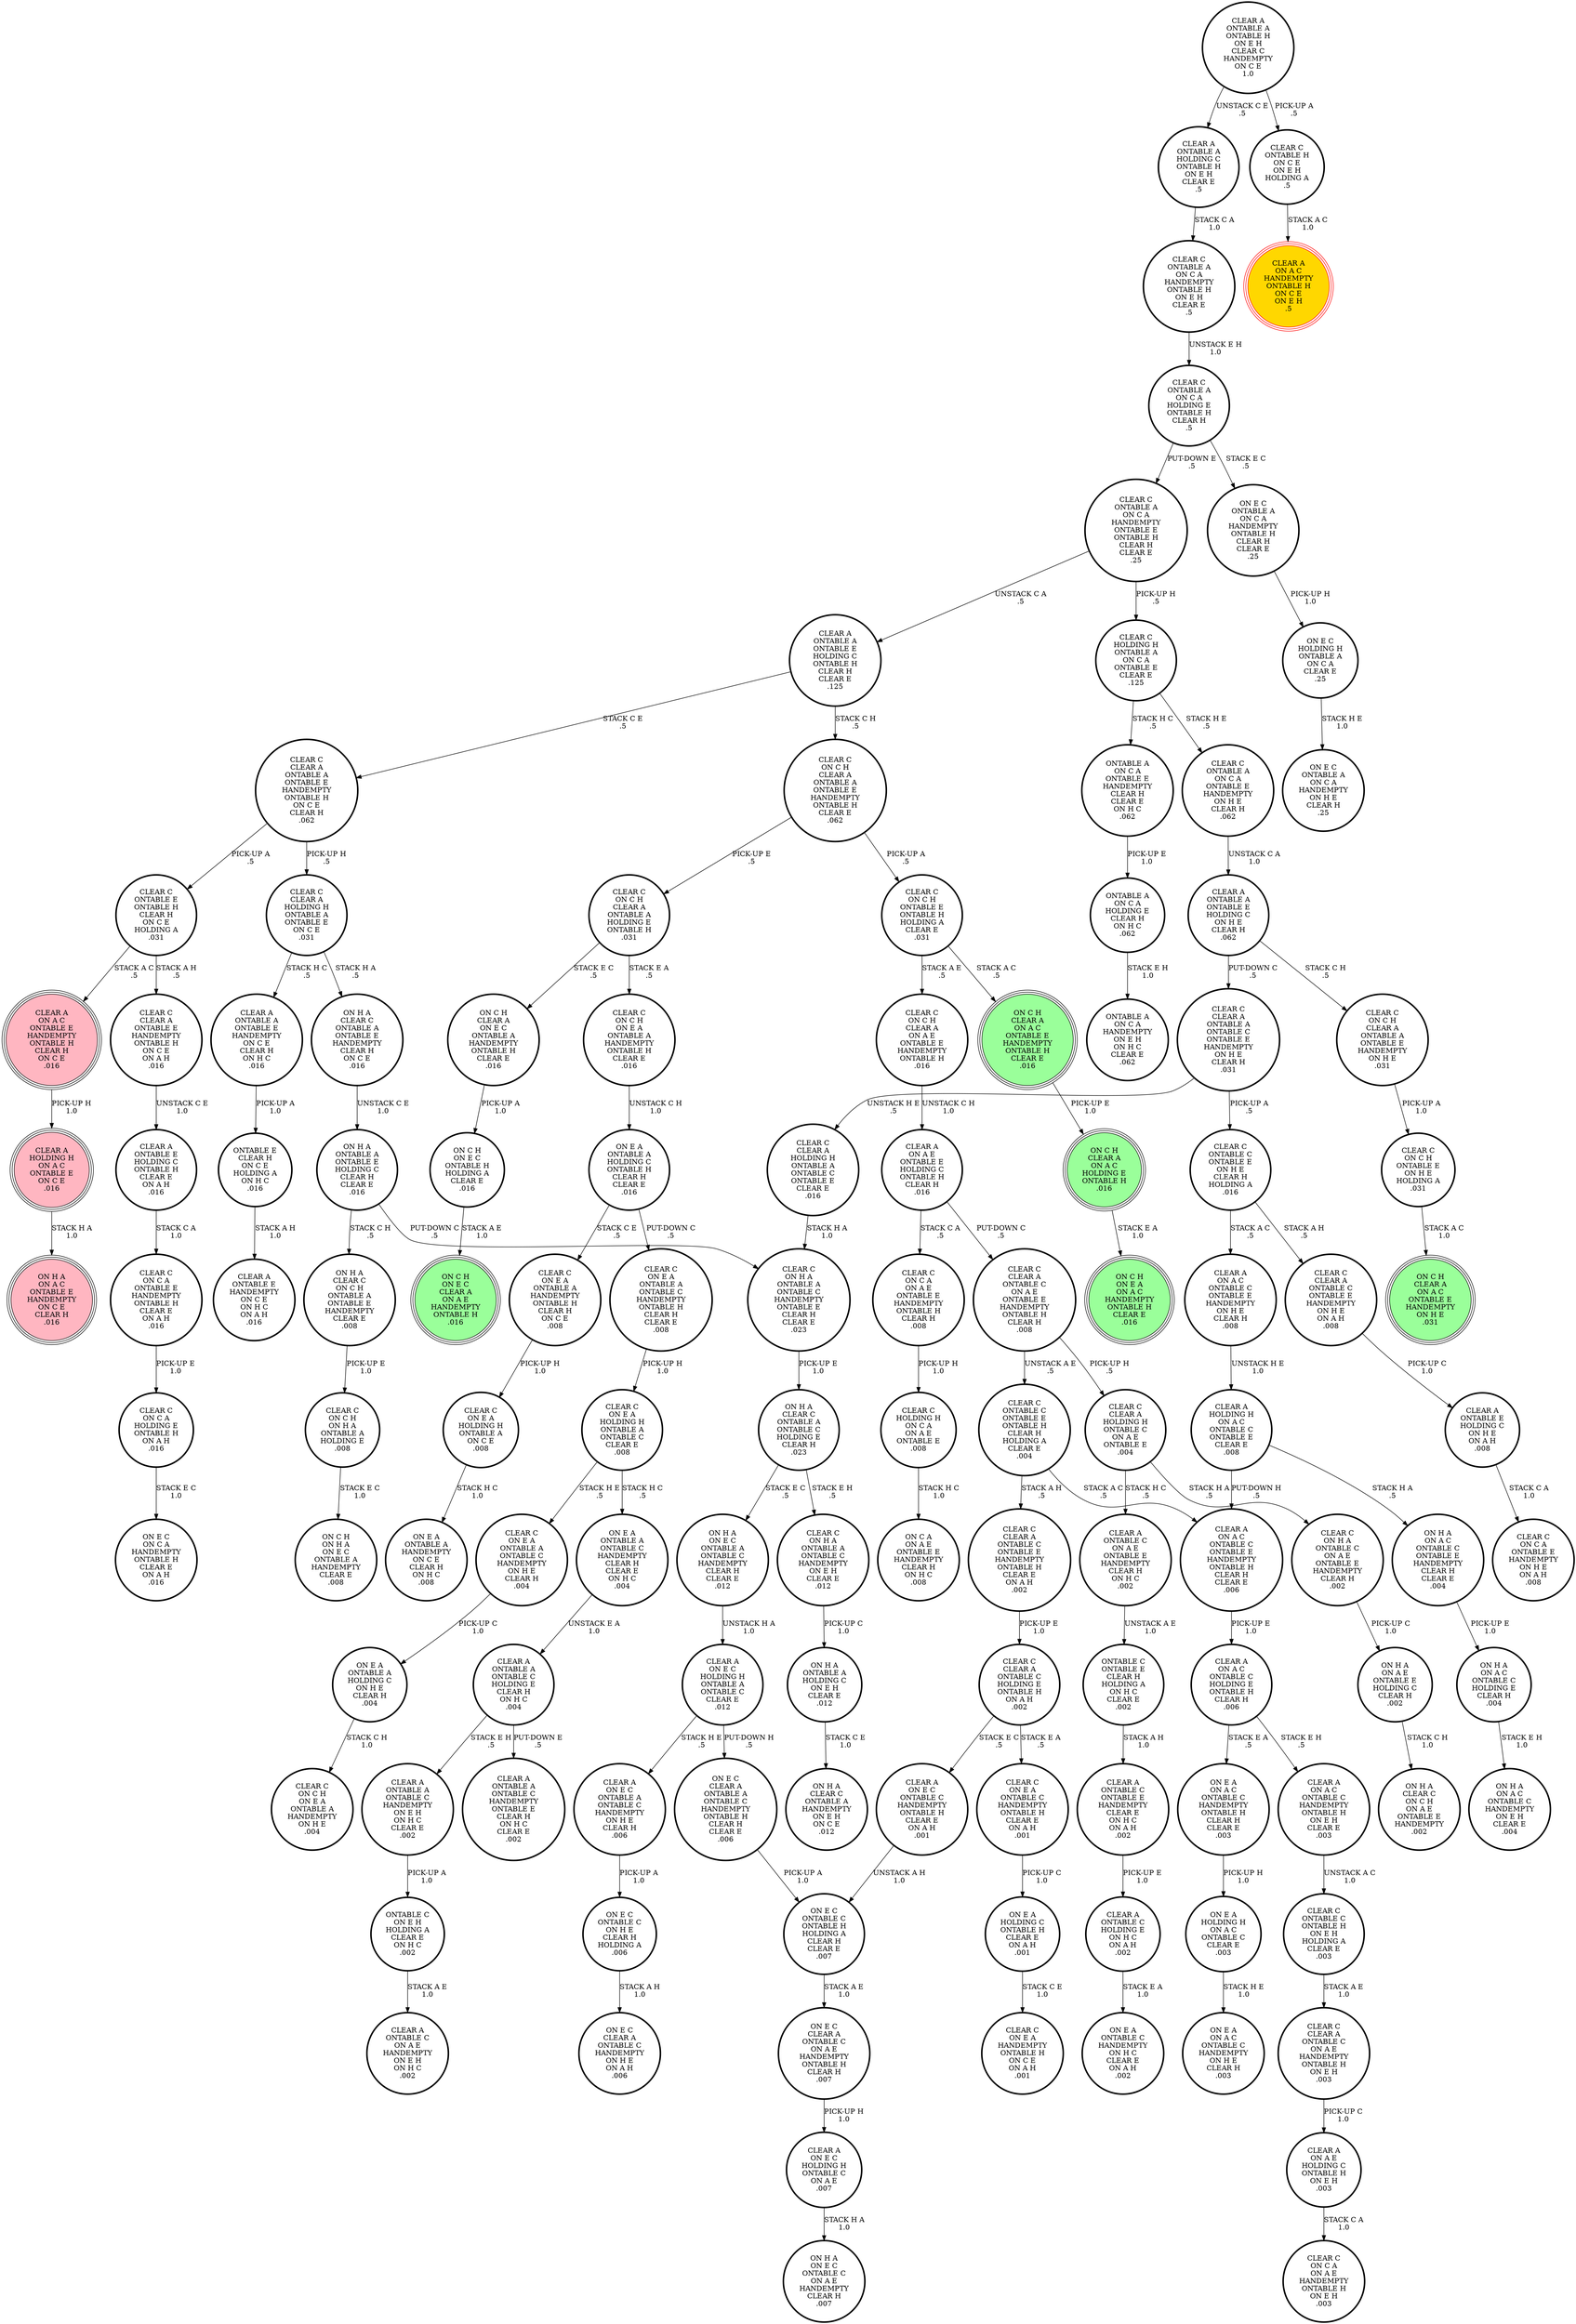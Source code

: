 digraph {
"CLEAR A\nON E C\nHOLDING H\nONTABLE A\nONTABLE C\nCLEAR E\n.012\n" -> "CLEAR A\nON E C\nONTABLE A\nONTABLE C\nHANDEMPTY\nON H E\nCLEAR H\n.006\n"[label="STACK H E\n.5\n"];
"CLEAR A\nON E C\nHOLDING H\nONTABLE A\nONTABLE C\nCLEAR E\n.012\n" -> "ON E C\nCLEAR A\nONTABLE A\nONTABLE C\nHANDEMPTY\nONTABLE H\nCLEAR H\nCLEAR E\n.006\n"[label="PUT-DOWN H\n.5\n"];
"ON E C\nONTABLE C\nON H E\nCLEAR H\nHOLDING A\n.006\n" -> "ON E C\nCLEAR A\nONTABLE C\nHANDEMPTY\nON H E\nON A H\n.006\n"[label="STACK A H\n1.0\n"];
"CLEAR C\nCLEAR A\nONTABLE A\nONTABLE C\nONTABLE E\nHANDEMPTY\nON H E\nCLEAR H\n.031\n" -> "CLEAR C\nCLEAR A\nHOLDING H\nONTABLE A\nONTABLE C\nONTABLE E\nCLEAR E\n.016\n"[label="UNSTACK H E\n.5\n"];
"CLEAR C\nCLEAR A\nONTABLE A\nONTABLE C\nONTABLE E\nHANDEMPTY\nON H E\nCLEAR H\n.031\n" -> "CLEAR C\nONTABLE C\nONTABLE E\nON H E\nCLEAR H\nHOLDING A\n.016\n"[label="PICK-UP A\n.5\n"];
"ON H A\nCLEAR C\nON C H\nONTABLE A\nONTABLE E\nHANDEMPTY\nCLEAR E\n.008\n" -> "CLEAR C\nON C H\nON H A\nONTABLE A\nHOLDING E\n.008\n"[label="PICK-UP E\n1.0\n"];
"CLEAR C\nCLEAR A\nONTABLE C\nONTABLE E\nHANDEMPTY\nON H E\nON A H\n.008\n" -> "CLEAR A\nONTABLE E\nHOLDING C\nON H E\nON A H\n.008\n"[label="PICK-UP C\n1.0\n"];
"ON E A\nHOLDING C\nONTABLE H\nCLEAR E\nON A H\n.001\n" -> "CLEAR C\nON E A\nHANDEMPTY\nONTABLE H\nON C E\nON A H\n.001\n"[label="STACK C E\n1.0\n"];
"CLEAR A\nONTABLE A\nONTABLE E\nHOLDING C\nONTABLE H\nCLEAR H\nCLEAR E\n.125\n" -> "CLEAR C\nON C H\nCLEAR A\nONTABLE A\nONTABLE E\nHANDEMPTY\nONTABLE H\nCLEAR E\n.062\n"[label="STACK C H\n.5\n"];
"CLEAR A\nONTABLE A\nONTABLE E\nHOLDING C\nONTABLE H\nCLEAR H\nCLEAR E\n.125\n" -> "CLEAR C\nCLEAR A\nONTABLE A\nONTABLE E\nHANDEMPTY\nONTABLE H\nON C E\nCLEAR H\n.062\n"[label="STACK C E\n.5\n"];
"CLEAR A\nON A C\nONTABLE C\nHANDEMPTY\nONTABLE H\nON E H\nCLEAR E\n.003\n" -> "CLEAR C\nONTABLE C\nONTABLE H\nON E H\nHOLDING A\nCLEAR E\n.003\n"[label="UNSTACK A C\n1.0\n"];
"ONTABLE C\nON E H\nHOLDING A\nCLEAR E\nON H C\n.002\n" -> "CLEAR A\nONTABLE C\nON A E\nHANDEMPTY\nON E H\nON H C\n.002\n"[label="STACK A E\n1.0\n"];
"CLEAR A\nONTABLE C\nON A E\nONTABLE E\nHANDEMPTY\nCLEAR H\nON H C\n.002\n" -> "ONTABLE C\nONTABLE E\nCLEAR H\nHOLDING A\nON H C\nCLEAR E\n.002\n"[label="UNSTACK A E\n1.0\n"];
"CLEAR C\nON C H\nONTABLE E\nONTABLE H\nHOLDING A\nCLEAR E\n.031\n" -> "ON C H\nCLEAR A\nON A C\nONTABLE E\nHANDEMPTY\nONTABLE H\nCLEAR E\n.016\n"[label="STACK A C\n.5\n"];
"CLEAR C\nON C H\nONTABLE E\nONTABLE H\nHOLDING A\nCLEAR E\n.031\n" -> "CLEAR C\nON C H\nCLEAR A\nON A E\nONTABLE E\nHANDEMPTY\nONTABLE H\n.016\n"[label="STACK A E\n.5\n"];
"ON H A\nON A E\nONTABLE E\nHOLDING C\nCLEAR H\n.002\n" -> "ON H A\nCLEAR C\nON C H\nON A E\nONTABLE E\nHANDEMPTY\n.002\n"[label="STACK C H\n1.0\n"];
"CLEAR A\nON A C\nONTABLE C\nONTABLE E\nHANDEMPTY\nONTABLE H\nCLEAR H\nCLEAR E\n.006\n" -> "CLEAR A\nON A C\nONTABLE C\nHOLDING E\nONTABLE H\nCLEAR H\n.006\n"[label="PICK-UP E\n1.0\n"];
"CLEAR A\nONTABLE A\nONTABLE C\nHOLDING E\nCLEAR H\nON H C\n.004\n" -> "CLEAR A\nONTABLE A\nONTABLE C\nHANDEMPTY\nONTABLE E\nCLEAR H\nON H C\nCLEAR E\n.002\n"[label="PUT-DOWN E\n.5\n"];
"CLEAR A\nONTABLE A\nONTABLE C\nHOLDING E\nCLEAR H\nON H C\n.004\n" -> "CLEAR A\nONTABLE A\nONTABLE C\nHANDEMPTY\nON E H\nON H C\nCLEAR E\n.002\n"[label="STACK E H\n.5\n"];
"ON C H\nCLEAR A\nON A C\nHOLDING E\nONTABLE H\n.016\n" -> "ON C H\nON E A\nON A C\nHANDEMPTY\nONTABLE H\nCLEAR E\n.016\n"[label="STACK E A\n1.0\n"];
"ON H A\nONTABLE A\nHOLDING C\nON E H\nCLEAR E\n.012\n" -> "ON H A\nCLEAR C\nONTABLE A\nHANDEMPTY\nON E H\nON C E\n.012\n"[label="STACK C E\n1.0\n"];
"ON E A\nHOLDING H\nON A C\nONTABLE C\nCLEAR E\n.003\n" -> "ON E A\nON A C\nONTABLE C\nHANDEMPTY\nON H E\nCLEAR H\n.003\n"[label="STACK H E\n1.0\n"];
"CLEAR C\nCLEAR A\nONTABLE C\nON A E\nONTABLE E\nHANDEMPTY\nONTABLE H\nCLEAR H\n.008\n" -> "CLEAR C\nONTABLE C\nONTABLE E\nONTABLE H\nCLEAR H\nHOLDING A\nCLEAR E\n.004\n"[label="UNSTACK A E\n.5\n"];
"CLEAR C\nCLEAR A\nONTABLE C\nON A E\nONTABLE E\nHANDEMPTY\nONTABLE H\nCLEAR H\n.008\n" -> "CLEAR C\nCLEAR A\nHOLDING H\nONTABLE C\nON A E\nONTABLE E\n.004\n"[label="PICK-UP H\n.5\n"];
"CLEAR C\nON C H\nCLEAR A\nONTABLE A\nONTABLE E\nHANDEMPTY\nON H E\n.031\n" -> "CLEAR C\nON C H\nONTABLE E\nON H E\nHOLDING A\n.031\n"[label="PICK-UP A\n1.0\n"];
"CLEAR C\nON C H\nONTABLE E\nON H E\nHOLDING A\n.031\n" -> "ON C H\nCLEAR A\nON A C\nONTABLE E\nHANDEMPTY\nON H E\n.031\n"[label="STACK A C\n1.0\n"];
"CLEAR C\nONTABLE A\nON C A\nHANDEMPTY\nONTABLE H\nON E H\nCLEAR E\n.5\n" -> "CLEAR C\nONTABLE A\nON C A\nHOLDING E\nONTABLE H\nCLEAR H\n.5\n"[label="UNSTACK E H\n1.0\n"];
"CLEAR C\nON H A\nONTABLE C\nON A E\nONTABLE E\nHANDEMPTY\nCLEAR H\n.002\n" -> "ON H A\nON A E\nONTABLE E\nHOLDING C\nCLEAR H\n.002\n"[label="PICK-UP C\n1.0\n"];
"CLEAR A\nHOLDING H\nON A C\nONTABLE C\nONTABLE E\nCLEAR E\n.008\n" -> "ON H A\nON A C\nONTABLE C\nONTABLE E\nHANDEMPTY\nCLEAR H\nCLEAR E\n.004\n"[label="STACK H A\n.5\n"];
"CLEAR A\nHOLDING H\nON A C\nONTABLE C\nONTABLE E\nCLEAR E\n.008\n" -> "CLEAR A\nON A C\nONTABLE C\nONTABLE E\nHANDEMPTY\nONTABLE H\nCLEAR H\nCLEAR E\n.006\n"[label="PUT-DOWN H\n.5\n"];
"CLEAR C\nCLEAR A\nHOLDING H\nONTABLE A\nONTABLE E\nON C E\n.031\n" -> "CLEAR A\nONTABLE A\nONTABLE E\nHANDEMPTY\nON C E\nCLEAR H\nON H C\n.016\n"[label="STACK H C\n.5\n"];
"CLEAR C\nCLEAR A\nHOLDING H\nONTABLE A\nONTABLE E\nON C E\n.031\n" -> "ON H A\nCLEAR C\nONTABLE A\nONTABLE E\nHANDEMPTY\nCLEAR H\nON C E\n.016\n"[label="STACK H A\n.5\n"];
"ON H A\nON A C\nONTABLE C\nHOLDING E\nCLEAR H\n.004\n" -> "ON H A\nON A C\nONTABLE C\nHANDEMPTY\nON E H\nCLEAR E\n.004\n"[label="STACK E H\n1.0\n"];
"CLEAR C\nONTABLE C\nONTABLE E\nONTABLE H\nCLEAR H\nHOLDING A\nCLEAR E\n.004\n" -> "CLEAR A\nON A C\nONTABLE C\nONTABLE E\nHANDEMPTY\nONTABLE H\nCLEAR H\nCLEAR E\n.006\n"[label="STACK A C\n.5\n"];
"CLEAR C\nONTABLE C\nONTABLE E\nONTABLE H\nCLEAR H\nHOLDING A\nCLEAR E\n.004\n" -> "CLEAR C\nCLEAR A\nONTABLE C\nONTABLE E\nHANDEMPTY\nONTABLE H\nCLEAR E\nON A H\n.002\n"[label="STACK A H\n.5\n"];
"CLEAR C\nCLEAR A\nHOLDING H\nONTABLE A\nONTABLE C\nONTABLE E\nCLEAR E\n.016\n" -> "CLEAR C\nON H A\nONTABLE A\nONTABLE C\nHANDEMPTY\nONTABLE E\nCLEAR H\nCLEAR E\n.023\n"[label="STACK H A\n1.0\n"];
"ON C H\nCLEAR A\nON A C\nONTABLE E\nHANDEMPTY\nONTABLE H\nCLEAR E\n.016\n" -> "ON C H\nCLEAR A\nON A C\nHOLDING E\nONTABLE H\n.016\n"[label="PICK-UP E\n1.0\n"];
"CLEAR C\nONTABLE A\nON C A\nHOLDING E\nONTABLE H\nCLEAR H\n.5\n" -> "ON E C\nONTABLE A\nON C A\nHANDEMPTY\nONTABLE H\nCLEAR H\nCLEAR E\n.25\n"[label="STACK E C\n.5\n"];
"CLEAR C\nONTABLE A\nON C A\nHOLDING E\nONTABLE H\nCLEAR H\n.5\n" -> "CLEAR C\nONTABLE A\nON C A\nHANDEMPTY\nONTABLE E\nONTABLE H\nCLEAR H\nCLEAR E\n.25\n"[label="PUT-DOWN E\n.5\n"];
"ON C H\nCLEAR A\nON E C\nONTABLE A\nHANDEMPTY\nONTABLE H\nCLEAR E\n.016\n" -> "ON C H\nON E C\nONTABLE H\nHOLDING A\nCLEAR E\n.016\n"[label="PICK-UP A\n1.0\n"];
"CLEAR C\nON C H\nCLEAR A\nONTABLE A\nHOLDING E\nONTABLE H\n.031\n" -> "ON C H\nCLEAR A\nON E C\nONTABLE A\nHANDEMPTY\nONTABLE H\nCLEAR E\n.016\n"[label="STACK E C\n.5\n"];
"CLEAR C\nON C H\nCLEAR A\nONTABLE A\nHOLDING E\nONTABLE H\n.031\n" -> "CLEAR C\nON C H\nON E A\nONTABLE A\nHANDEMPTY\nONTABLE H\nCLEAR E\n.016\n"[label="STACK E A\n.5\n"];
"CLEAR C\nHOLDING H\nON C A\nON A E\nONTABLE E\n.008\n" -> "ON C A\nON A E\nONTABLE E\nHANDEMPTY\nCLEAR H\nON H C\n.008\n"[label="STACK H C\n1.0\n"];
"CLEAR C\nCLEAR A\nONTABLE C\nONTABLE E\nHANDEMPTY\nONTABLE H\nCLEAR E\nON A H\n.002\n" -> "CLEAR C\nCLEAR A\nONTABLE C\nHOLDING E\nONTABLE H\nON A H\n.002\n"[label="PICK-UP E\n1.0\n"];
"ON H A\nON A C\nONTABLE C\nONTABLE E\nHANDEMPTY\nCLEAR H\nCLEAR E\n.004\n" -> "ON H A\nON A C\nONTABLE C\nHOLDING E\nCLEAR H\n.004\n"[label="PICK-UP E\n1.0\n"];
"ON E A\nONTABLE A\nONTABLE C\nHANDEMPTY\nCLEAR H\nCLEAR E\nON H C\n.004\n" -> "CLEAR A\nONTABLE A\nONTABLE C\nHOLDING E\nCLEAR H\nON H C\n.004\n"[label="UNSTACK E A\n1.0\n"];
"CLEAR C\nON E A\nONTABLE A\nONTABLE C\nHANDEMPTY\nONTABLE H\nCLEAR H\nCLEAR E\n.008\n" -> "CLEAR C\nON E A\nHOLDING H\nONTABLE A\nONTABLE C\nCLEAR E\n.008\n"[label="PICK-UP H\n1.0\n"];
"CLEAR C\nON E A\nONTABLE A\nHANDEMPTY\nONTABLE H\nCLEAR H\nON C E\n.008\n" -> "CLEAR C\nON E A\nHOLDING H\nONTABLE A\nON C E\n.008\n"[label="PICK-UP H\n1.0\n"];
"CLEAR A\nONTABLE A\nONTABLE C\nHANDEMPTY\nON E H\nON H C\nCLEAR E\n.002\n" -> "ONTABLE C\nON E H\nHOLDING A\nCLEAR E\nON H C\n.002\n"[label="PICK-UP A\n1.0\n"];
"ON E C\nONTABLE A\nON C A\nHANDEMPTY\nONTABLE H\nCLEAR H\nCLEAR E\n.25\n" -> "ON E C\nHOLDING H\nONTABLE A\nON C A\nCLEAR E\n.25\n"[label="PICK-UP H\n1.0\n"];
"ON C H\nON E C\nONTABLE H\nHOLDING A\nCLEAR E\n.016\n" -> "ON C H\nON E C\nCLEAR A\nON A E\nHANDEMPTY\nONTABLE H\n.016\n"[label="STACK A E\n1.0\n"];
"CLEAR C\nONTABLE A\nON C A\nHANDEMPTY\nONTABLE E\nONTABLE H\nCLEAR H\nCLEAR E\n.25\n" -> "CLEAR C\nHOLDING H\nONTABLE A\nON C A\nONTABLE E\nCLEAR E\n.125\n"[label="PICK-UP H\n.5\n"];
"CLEAR C\nONTABLE A\nON C A\nHANDEMPTY\nONTABLE E\nONTABLE H\nCLEAR H\nCLEAR E\n.25\n" -> "CLEAR A\nONTABLE A\nONTABLE E\nHOLDING C\nONTABLE H\nCLEAR H\nCLEAR E\n.125\n"[label="UNSTACK C A\n.5\n"];
"ON H A\nCLEAR C\nONTABLE A\nONTABLE C\nHOLDING E\nCLEAR H\n.023\n" -> "CLEAR C\nON H A\nONTABLE A\nONTABLE C\nHANDEMPTY\nON E H\nCLEAR E\n.012\n"[label="STACK E H\n.5\n"];
"ON H A\nCLEAR C\nONTABLE A\nONTABLE C\nHOLDING E\nCLEAR H\n.023\n" -> "ON H A\nON E C\nONTABLE A\nONTABLE C\nHANDEMPTY\nCLEAR H\nCLEAR E\n.012\n"[label="STACK E C\n.5\n"];
"CLEAR A\nON A C\nONTABLE C\nHOLDING E\nONTABLE H\nCLEAR H\n.006\n" -> "ON E A\nON A C\nONTABLE C\nHANDEMPTY\nONTABLE H\nCLEAR H\nCLEAR E\n.003\n"[label="STACK E A\n.5\n"];
"CLEAR A\nON A C\nONTABLE C\nHOLDING E\nONTABLE H\nCLEAR H\n.006\n" -> "CLEAR A\nON A C\nONTABLE C\nHANDEMPTY\nONTABLE H\nON E H\nCLEAR E\n.003\n"[label="STACK E H\n.5\n"];
"CLEAR A\nON E C\nONTABLE C\nHANDEMPTY\nONTABLE H\nCLEAR E\nON A H\n.001\n" -> "ON E C\nONTABLE C\nONTABLE H\nHOLDING A\nCLEAR H\nCLEAR E\n.007\n"[label="UNSTACK A H\n1.0\n"];
"CLEAR C\nON H A\nONTABLE A\nONTABLE C\nHANDEMPTY\nONTABLE E\nCLEAR H\nCLEAR E\n.023\n" -> "ON H A\nCLEAR C\nONTABLE A\nONTABLE C\nHOLDING E\nCLEAR H\n.023\n"[label="PICK-UP E\n1.0\n"];
"CLEAR A\nONTABLE A\nONTABLE E\nHANDEMPTY\nON C E\nCLEAR H\nON H C\n.016\n" -> "ONTABLE E\nCLEAR H\nON C E\nHOLDING A\nON H C\n.016\n"[label="PICK-UP A\n1.0\n"];
"CLEAR C\nON C H\nON H A\nONTABLE A\nHOLDING E\n.008\n" -> "ON C H\nON H A\nON E C\nONTABLE A\nHANDEMPTY\nCLEAR E\n.008\n"[label="STACK E C\n1.0\n"];
"CLEAR A\nON A E\nHOLDING C\nONTABLE H\nON E H\n.003\n" -> "CLEAR C\nON C A\nON A E\nHANDEMPTY\nONTABLE H\nON E H\n.003\n"[label="STACK C A\n1.0\n"];
"CLEAR C\nON C A\nHOLDING E\nONTABLE H\nON A H\n.016\n" -> "ON E C\nON C A\nHANDEMPTY\nONTABLE H\nCLEAR E\nON A H\n.016\n"[label="STACK E C\n1.0\n"];
"CLEAR A\nON A C\nONTABLE C\nONTABLE E\nHANDEMPTY\nON H E\nCLEAR H\n.008\n" -> "CLEAR A\nHOLDING H\nON A C\nONTABLE C\nONTABLE E\nCLEAR E\n.008\n"[label="UNSTACK H E\n1.0\n"];
"CLEAR C\nCLEAR A\nONTABLE A\nONTABLE E\nHANDEMPTY\nONTABLE H\nON C E\nCLEAR H\n.062\n" -> "CLEAR C\nONTABLE E\nONTABLE H\nCLEAR H\nON C E\nHOLDING A\n.031\n"[label="PICK-UP A\n.5\n"];
"CLEAR C\nCLEAR A\nONTABLE A\nONTABLE E\nHANDEMPTY\nONTABLE H\nON C E\nCLEAR H\n.062\n" -> "CLEAR C\nCLEAR A\nHOLDING H\nONTABLE A\nONTABLE E\nON C E\n.031\n"[label="PICK-UP H\n.5\n"];
"CLEAR A\nON A E\nONTABLE E\nHOLDING C\nONTABLE H\nCLEAR H\n.016\n" -> "CLEAR C\nON C A\nON A E\nONTABLE E\nHANDEMPTY\nONTABLE H\nCLEAR H\n.008\n"[label="STACK C A\n.5\n"];
"CLEAR A\nON A E\nONTABLE E\nHOLDING C\nONTABLE H\nCLEAR H\n.016\n" -> "CLEAR C\nCLEAR A\nONTABLE C\nON A E\nONTABLE E\nHANDEMPTY\nONTABLE H\nCLEAR H\n.008\n"[label="PUT-DOWN C\n.5\n"];
"CLEAR A\nONTABLE E\nHOLDING C\nONTABLE H\nCLEAR E\nON A H\n.016\n" -> "CLEAR C\nON C A\nONTABLE E\nHANDEMPTY\nONTABLE H\nCLEAR E\nON A H\n.016\n"[label="STACK C A\n1.0\n"];
"CLEAR C\nCLEAR A\nONTABLE E\nHANDEMPTY\nONTABLE H\nON C E\nON A H\n.016\n" -> "CLEAR A\nONTABLE E\nHOLDING C\nONTABLE H\nCLEAR E\nON A H\n.016\n"[label="UNSTACK C E\n1.0\n"];
"CLEAR A\nONTABLE A\nONTABLE H\nON E H\nCLEAR C\nHANDEMPTY\nON C E\n1.0\n" -> "CLEAR A\nONTABLE A\nHOLDING C\nONTABLE H\nON E H\nCLEAR E\n.5\n"[label="UNSTACK C E\n.5\n"];
"CLEAR A\nONTABLE A\nONTABLE H\nON E H\nCLEAR C\nHANDEMPTY\nON C E\n1.0\n" -> "CLEAR C\nONTABLE H\nON C E\nON E H\nHOLDING A\n.5\n"[label="PICK-UP A\n.5\n"];
"CLEAR C\nON E A\nHOLDING H\nONTABLE A\nON C E\n.008\n" -> "ON E A\nONTABLE A\nHANDEMPTY\nON C E\nCLEAR H\nON H C\n.008\n"[label="STACK H C\n1.0\n"];
"CLEAR C\nONTABLE C\nONTABLE E\nON H E\nCLEAR H\nHOLDING A\n.016\n" -> "CLEAR A\nON A C\nONTABLE C\nONTABLE E\nHANDEMPTY\nON H E\nCLEAR H\n.008\n"[label="STACK A C\n.5\n"];
"CLEAR C\nONTABLE C\nONTABLE E\nON H E\nCLEAR H\nHOLDING A\n.016\n" -> "CLEAR C\nCLEAR A\nONTABLE C\nONTABLE E\nHANDEMPTY\nON H E\nON A H\n.008\n"[label="STACK A H\n.5\n"];
"CLEAR C\nHOLDING H\nONTABLE A\nON C A\nONTABLE E\nCLEAR E\n.125\n" -> "ONTABLE A\nON C A\nONTABLE E\nHANDEMPTY\nCLEAR H\nCLEAR E\nON H C\n.062\n"[label="STACK H C\n.5\n"];
"CLEAR C\nHOLDING H\nONTABLE A\nON C A\nONTABLE E\nCLEAR E\n.125\n" -> "CLEAR C\nONTABLE A\nON C A\nONTABLE E\nHANDEMPTY\nON H E\nCLEAR H\n.062\n"[label="STACK H E\n.5\n"];
"ON E A\nONTABLE A\nHOLDING C\nON H E\nCLEAR H\n.004\n" -> "CLEAR C\nON C H\nON E A\nONTABLE A\nHANDEMPTY\nON H E\n.004\n"[label="STACK C H\n1.0\n"];
"ON E C\nONTABLE C\nONTABLE H\nHOLDING A\nCLEAR H\nCLEAR E\n.007\n" -> "ON E C\nCLEAR A\nONTABLE C\nON A E\nHANDEMPTY\nONTABLE H\nCLEAR H\n.007\n"[label="STACK A E\n1.0\n"];
"ON E C\nCLEAR A\nONTABLE A\nONTABLE C\nHANDEMPTY\nONTABLE H\nCLEAR H\nCLEAR E\n.006\n" -> "ON E C\nONTABLE C\nONTABLE H\nHOLDING A\nCLEAR H\nCLEAR E\n.007\n"[label="PICK-UP A\n1.0\n"];
"CLEAR A\nON A C\nONTABLE E\nHANDEMPTY\nONTABLE H\nCLEAR H\nON C E\n.016\n" -> "CLEAR A\nHOLDING H\nON A C\nONTABLE E\nON C E\n.016\n"[label="PICK-UP H\n1.0\n"];
"CLEAR C\nON E A\nONTABLE C\nHANDEMPTY\nONTABLE H\nCLEAR E\nON A H\n.001\n" -> "ON E A\nHOLDING C\nONTABLE H\nCLEAR E\nON A H\n.001\n"[label="PICK-UP C\n1.0\n"];
"ON E C\nCLEAR A\nONTABLE C\nON A E\nHANDEMPTY\nONTABLE H\nCLEAR H\n.007\n" -> "CLEAR A\nON E C\nHOLDING H\nONTABLE C\nON A E\n.007\n"[label="PICK-UP H\n1.0\n"];
"CLEAR C\nONTABLE H\nON C E\nON E H\nHOLDING A\n.5\n" -> "CLEAR A\nON A C\nHANDEMPTY\nONTABLE H\nON C E\nON E H\n.5\n"[label="STACK A C\n1.0\n"];
"ON H A\nONTABLE A\nONTABLE E\nHOLDING C\nCLEAR H\nCLEAR E\n.016\n" -> "ON H A\nCLEAR C\nON C H\nONTABLE A\nONTABLE E\nHANDEMPTY\nCLEAR E\n.008\n"[label="STACK C H\n.5\n"];
"ON H A\nONTABLE A\nONTABLE E\nHOLDING C\nCLEAR H\nCLEAR E\n.016\n" -> "CLEAR C\nON H A\nONTABLE A\nONTABLE C\nHANDEMPTY\nONTABLE E\nCLEAR H\nCLEAR E\n.023\n"[label="PUT-DOWN C\n.5\n"];
"CLEAR C\nCLEAR A\nHOLDING H\nONTABLE C\nON A E\nONTABLE E\n.004\n" -> "CLEAR C\nON H A\nONTABLE C\nON A E\nONTABLE E\nHANDEMPTY\nCLEAR H\n.002\n"[label="STACK H A\n.5\n"];
"CLEAR C\nCLEAR A\nHOLDING H\nONTABLE C\nON A E\nONTABLE E\n.004\n" -> "CLEAR A\nONTABLE C\nON A E\nONTABLE E\nHANDEMPTY\nCLEAR H\nON H C\n.002\n"[label="STACK H C\n.5\n"];
"ON H A\nON E C\nONTABLE A\nONTABLE C\nHANDEMPTY\nCLEAR H\nCLEAR E\n.012\n" -> "CLEAR A\nON E C\nHOLDING H\nONTABLE A\nONTABLE C\nCLEAR E\n.012\n"[label="UNSTACK H A\n1.0\n"];
"CLEAR C\nONTABLE C\nONTABLE H\nON E H\nHOLDING A\nCLEAR E\n.003\n" -> "CLEAR C\nCLEAR A\nONTABLE C\nON A E\nHANDEMPTY\nONTABLE H\nON E H\n.003\n"[label="STACK A E\n1.0\n"];
"CLEAR A\nON E C\nHOLDING H\nONTABLE C\nON A E\n.007\n" -> "ON H A\nON E C\nONTABLE C\nON A E\nHANDEMPTY\nCLEAR H\n.007\n"[label="STACK H A\n1.0\n"];
"CLEAR A\nONTABLE A\nHOLDING C\nONTABLE H\nON E H\nCLEAR E\n.5\n" -> "CLEAR C\nONTABLE A\nON C A\nHANDEMPTY\nONTABLE H\nON E H\nCLEAR E\n.5\n"[label="STACK C A\n1.0\n"];
"CLEAR C\nON C A\nONTABLE E\nHANDEMPTY\nONTABLE H\nCLEAR E\nON A H\n.016\n" -> "CLEAR C\nON C A\nHOLDING E\nONTABLE H\nON A H\n.016\n"[label="PICK-UP E\n1.0\n"];
"ONTABLE A\nON C A\nONTABLE E\nHANDEMPTY\nCLEAR H\nCLEAR E\nON H C\n.062\n" -> "ONTABLE A\nON C A\nHOLDING E\nCLEAR H\nON H C\n.062\n"[label="PICK-UP E\n1.0\n"];
"CLEAR C\nCLEAR A\nONTABLE C\nON A E\nHANDEMPTY\nONTABLE H\nON E H\n.003\n" -> "CLEAR A\nON A E\nHOLDING C\nONTABLE H\nON E H\n.003\n"[label="PICK-UP C\n1.0\n"];
"CLEAR C\nCLEAR A\nONTABLE C\nHOLDING E\nONTABLE H\nON A H\n.002\n" -> "CLEAR A\nON E C\nONTABLE C\nHANDEMPTY\nONTABLE H\nCLEAR E\nON A H\n.001\n"[label="STACK E C\n.5\n"];
"CLEAR C\nCLEAR A\nONTABLE C\nHOLDING E\nONTABLE H\nON A H\n.002\n" -> "CLEAR C\nON E A\nONTABLE C\nHANDEMPTY\nONTABLE H\nCLEAR E\nON A H\n.001\n"[label="STACK E A\n.5\n"];
"CLEAR C\nON C H\nON E A\nONTABLE A\nHANDEMPTY\nONTABLE H\nCLEAR E\n.016\n" -> "ON E A\nONTABLE A\nHOLDING C\nONTABLE H\nCLEAR H\nCLEAR E\n.016\n"[label="UNSTACK C H\n1.0\n"];
"CLEAR C\nON H A\nONTABLE A\nONTABLE C\nHANDEMPTY\nON E H\nCLEAR E\n.012\n" -> "ON H A\nONTABLE A\nHOLDING C\nON E H\nCLEAR E\n.012\n"[label="PICK-UP C\n1.0\n"];
"CLEAR A\nHOLDING H\nON A C\nONTABLE E\nON C E\n.016\n" -> "ON H A\nON A C\nONTABLE E\nHANDEMPTY\nON C E\nCLEAR H\n.016\n"[label="STACK H A\n1.0\n"];
"CLEAR A\nON E C\nONTABLE A\nONTABLE C\nHANDEMPTY\nON H E\nCLEAR H\n.006\n" -> "ON E C\nONTABLE C\nON H E\nCLEAR H\nHOLDING A\n.006\n"[label="PICK-UP A\n1.0\n"];
"CLEAR C\nON C H\nCLEAR A\nONTABLE A\nONTABLE E\nHANDEMPTY\nONTABLE H\nCLEAR E\n.062\n" -> "CLEAR C\nON C H\nCLEAR A\nONTABLE A\nHOLDING E\nONTABLE H\n.031\n"[label="PICK-UP E\n.5\n"];
"CLEAR C\nON C H\nCLEAR A\nONTABLE A\nONTABLE E\nHANDEMPTY\nONTABLE H\nCLEAR E\n.062\n" -> "CLEAR C\nON C H\nONTABLE E\nONTABLE H\nHOLDING A\nCLEAR E\n.031\n"[label="PICK-UP A\n.5\n"];
"ON E A\nON A C\nONTABLE C\nHANDEMPTY\nONTABLE H\nCLEAR H\nCLEAR E\n.003\n" -> "ON E A\nHOLDING H\nON A C\nONTABLE C\nCLEAR E\n.003\n"[label="PICK-UP H\n1.0\n"];
"ONTABLE E\nCLEAR H\nON C E\nHOLDING A\nON H C\n.016\n" -> "CLEAR A\nONTABLE E\nHANDEMPTY\nON C E\nON H C\nON A H\n.016\n"[label="STACK A H\n1.0\n"];
"CLEAR A\nONTABLE E\nHOLDING C\nON H E\nON A H\n.008\n" -> "CLEAR C\nON C A\nONTABLE E\nHANDEMPTY\nON H E\nON A H\n.008\n"[label="STACK C A\n1.0\n"];
"ONTABLE C\nONTABLE E\nCLEAR H\nHOLDING A\nON H C\nCLEAR E\n.002\n" -> "CLEAR A\nONTABLE C\nONTABLE E\nHANDEMPTY\nCLEAR E\nON H C\nON A H\n.002\n"[label="STACK A H\n1.0\n"];
"CLEAR A\nONTABLE C\nONTABLE E\nHANDEMPTY\nCLEAR E\nON H C\nON A H\n.002\n" -> "CLEAR A\nONTABLE C\nHOLDING E\nON H C\nON A H\n.002\n"[label="PICK-UP E\n1.0\n"];
"CLEAR C\nON E A\nHOLDING H\nONTABLE A\nONTABLE C\nCLEAR E\n.008\n" -> "ON E A\nONTABLE A\nONTABLE C\nHANDEMPTY\nCLEAR H\nCLEAR E\nON H C\n.004\n"[label="STACK H C\n.5\n"];
"CLEAR C\nON E A\nHOLDING H\nONTABLE A\nONTABLE C\nCLEAR E\n.008\n" -> "CLEAR C\nON E A\nONTABLE A\nONTABLE C\nHANDEMPTY\nON H E\nCLEAR H\n.004\n"[label="STACK H E\n.5\n"];
"CLEAR C\nON C H\nCLEAR A\nON A E\nONTABLE E\nHANDEMPTY\nONTABLE H\n.016\n" -> "CLEAR A\nON A E\nONTABLE E\nHOLDING C\nONTABLE H\nCLEAR H\n.016\n"[label="UNSTACK C H\n1.0\n"];
"CLEAR C\nON C A\nON A E\nONTABLE E\nHANDEMPTY\nONTABLE H\nCLEAR H\n.008\n" -> "CLEAR C\nHOLDING H\nON C A\nON A E\nONTABLE E\n.008\n"[label="PICK-UP H\n1.0\n"];
"CLEAR A\nONTABLE A\nONTABLE E\nHOLDING C\nON H E\nCLEAR H\n.062\n" -> "CLEAR C\nCLEAR A\nONTABLE A\nONTABLE C\nONTABLE E\nHANDEMPTY\nON H E\nCLEAR H\n.031\n"[label="PUT-DOWN C\n.5\n"];
"CLEAR A\nONTABLE A\nONTABLE E\nHOLDING C\nON H E\nCLEAR H\n.062\n" -> "CLEAR C\nON C H\nCLEAR A\nONTABLE A\nONTABLE E\nHANDEMPTY\nON H E\n.031\n"[label="STACK C H\n.5\n"];
"ON E C\nHOLDING H\nONTABLE A\nON C A\nCLEAR E\n.25\n" -> "ON E C\nONTABLE A\nON C A\nHANDEMPTY\nON H E\nCLEAR H\n.25\n"[label="STACK H E\n1.0\n"];
"ONTABLE A\nON C A\nHOLDING E\nCLEAR H\nON H C\n.062\n" -> "ONTABLE A\nON C A\nHANDEMPTY\nON E H\nON H C\nCLEAR E\n.062\n"[label="STACK E H\n1.0\n"];
"CLEAR C\nONTABLE A\nON C A\nONTABLE E\nHANDEMPTY\nON H E\nCLEAR H\n.062\n" -> "CLEAR A\nONTABLE A\nONTABLE E\nHOLDING C\nON H E\nCLEAR H\n.062\n"[label="UNSTACK C A\n1.0\n"];
"CLEAR C\nONTABLE E\nONTABLE H\nCLEAR H\nON C E\nHOLDING A\n.031\n" -> "CLEAR C\nCLEAR A\nONTABLE E\nHANDEMPTY\nONTABLE H\nON C E\nON A H\n.016\n"[label="STACK A H\n.5\n"];
"CLEAR C\nONTABLE E\nONTABLE H\nCLEAR H\nON C E\nHOLDING A\n.031\n" -> "CLEAR A\nON A C\nONTABLE E\nHANDEMPTY\nONTABLE H\nCLEAR H\nON C E\n.016\n"[label="STACK A C\n.5\n"];
"ON E A\nONTABLE A\nHOLDING C\nONTABLE H\nCLEAR H\nCLEAR E\n.016\n" -> "CLEAR C\nON E A\nONTABLE A\nONTABLE C\nHANDEMPTY\nONTABLE H\nCLEAR H\nCLEAR E\n.008\n"[label="PUT-DOWN C\n.5\n"];
"ON E A\nONTABLE A\nHOLDING C\nONTABLE H\nCLEAR H\nCLEAR E\n.016\n" -> "CLEAR C\nON E A\nONTABLE A\nHANDEMPTY\nONTABLE H\nCLEAR H\nON C E\n.008\n"[label="STACK C E\n.5\n"];
"CLEAR C\nON E A\nONTABLE A\nONTABLE C\nHANDEMPTY\nON H E\nCLEAR H\n.004\n" -> "ON E A\nONTABLE A\nHOLDING C\nON H E\nCLEAR H\n.004\n"[label="PICK-UP C\n1.0\n"];
"ON H A\nCLEAR C\nONTABLE A\nONTABLE E\nHANDEMPTY\nCLEAR H\nON C E\n.016\n" -> "ON H A\nONTABLE A\nONTABLE E\nHOLDING C\nCLEAR H\nCLEAR E\n.016\n"[label="UNSTACK C E\n1.0\n"];
"CLEAR A\nONTABLE C\nHOLDING E\nON H C\nON A H\n.002\n" -> "ON E A\nONTABLE C\nHANDEMPTY\nON H C\nCLEAR E\nON A H\n.002\n"[label="STACK E A\n1.0\n"];
"ON C A\nON A E\nONTABLE E\nHANDEMPTY\nCLEAR H\nON H C\n.008\n" [shape=circle, penwidth=3];
"ON H A\nON E C\nONTABLE C\nON A E\nHANDEMPTY\nCLEAR H\n.007\n" [shape=circle, penwidth=3];
"ONTABLE A\nON C A\nHANDEMPTY\nON E H\nON H C\nCLEAR E\n.062\n" [shape=circle, penwidth=3];
"ON C H\nON H A\nON E C\nONTABLE A\nHANDEMPTY\nCLEAR E\n.008\n" [shape=circle, penwidth=3];
"ON C H\nON E C\nCLEAR A\nON A E\nHANDEMPTY\nONTABLE H\n.016\n" [shape=circle, style=filled, fillcolor=palegreen1, peripheries=3];
"ON E C\nONTABLE A\nON C A\nHANDEMPTY\nON H E\nCLEAR H\n.25\n" [shape=circle, penwidth=3];
"CLEAR A\nONTABLE A\nONTABLE C\nHANDEMPTY\nONTABLE E\nCLEAR H\nON H C\nCLEAR E\n.002\n" [shape=circle, penwidth=3];
"CLEAR A\nONTABLE C\nON A E\nHANDEMPTY\nON E H\nON H C\n.002\n" [shape=circle, penwidth=3];
"ON E C\nCLEAR A\nONTABLE C\nHANDEMPTY\nON H E\nON A H\n.006\n" [shape=circle, penwidth=3];
"CLEAR A\nON A C\nHANDEMPTY\nONTABLE H\nON C E\nON E H\n.5\n" [shape=circle, style=filled color=red, fillcolor=gold, peripheries=3];
"ON E C\nON C A\nHANDEMPTY\nONTABLE H\nCLEAR E\nON A H\n.016\n" [shape=circle, penwidth=3];
"CLEAR A\nONTABLE E\nHANDEMPTY\nON C E\nON H C\nON A H\n.016\n" [shape=circle, penwidth=3];
"ON C H\nCLEAR A\nON A C\nONTABLE E\nHANDEMPTY\nON H E\n.031\n" [shape=circle, style=filled, fillcolor=palegreen1, peripheries=3];
"ON H A\nON A C\nONTABLE C\nHANDEMPTY\nON E H\nCLEAR E\n.004\n" [shape=circle, penwidth=3];
"CLEAR C\nON C A\nON A E\nHANDEMPTY\nONTABLE H\nON E H\n.003\n" [shape=circle, penwidth=3];
"ON H A\nCLEAR C\nONTABLE A\nHANDEMPTY\nON E H\nON C E\n.012\n" [shape=circle, penwidth=3];
"ON C H\nON E A\nON A C\nHANDEMPTY\nONTABLE H\nCLEAR E\n.016\n" [shape=circle, style=filled, fillcolor=palegreen1, peripheries=3];
"CLEAR C\nON C H\nON E A\nONTABLE A\nHANDEMPTY\nON H E\n.004\n" [shape=circle, penwidth=3];
"ON E A\nON A C\nONTABLE C\nHANDEMPTY\nON H E\nCLEAR H\n.003\n" [shape=circle, penwidth=3];
"ON H A\nCLEAR C\nON C H\nON A E\nONTABLE E\nHANDEMPTY\n.002\n" [shape=circle, penwidth=3];
"ON H A\nON A C\nONTABLE E\nHANDEMPTY\nON C E\nCLEAR H\n.016\n" [shape=circle, style=filled, fillcolor=lightpink, peripheries=3];
"ON E A\nONTABLE C\nHANDEMPTY\nON H C\nCLEAR E\nON A H\n.002\n" [shape=circle, penwidth=3];
"CLEAR C\nON C A\nONTABLE E\nHANDEMPTY\nON H E\nON A H\n.008\n" [shape=circle, penwidth=3];
"CLEAR C\nON E A\nHANDEMPTY\nONTABLE H\nON C E\nON A H\n.001\n" [shape=circle, penwidth=3];
"ON E A\nONTABLE A\nHANDEMPTY\nON C E\nCLEAR H\nON H C\n.008\n" [shape=circle, penwidth=3];
"ON C A\nON A E\nONTABLE E\nHANDEMPTY\nCLEAR H\nON H C\n.008\n" [shape=circle, penwidth=3];
"ON H A\nON E C\nONTABLE C\nON A E\nHANDEMPTY\nCLEAR H\n.007\n" [shape=circle, penwidth=3];
"CLEAR A\nONTABLE A\nONTABLE E\nHOLDING C\nONTABLE H\nCLEAR H\nCLEAR E\n.125\n" [shape=circle, penwidth=3];
"ONTABLE A\nON C A\nHANDEMPTY\nON E H\nON H C\nCLEAR E\n.062\n" [shape=circle, penwidth=3];
"CLEAR C\nON C H\nONTABLE E\nON H E\nHOLDING A\n.031\n" [shape=circle, penwidth=3];
"CLEAR A\nONTABLE A\nONTABLE C\nHOLDING E\nCLEAR H\nON H C\n.004\n" [shape=circle, penwidth=3];
"ON C H\nCLEAR A\nON A C\nHOLDING E\nONTABLE H\n.016\n" [shape=circle, style=filled, fillcolor=palegreen1, peripheries=3];
"CLEAR C\nCLEAR A\nONTABLE C\nONTABLE E\nHANDEMPTY\nONTABLE H\nCLEAR E\nON A H\n.002\n" [shape=circle, penwidth=3];
"ON C H\nON H A\nON E C\nONTABLE A\nHANDEMPTY\nCLEAR E\n.008\n" [shape=circle, penwidth=3];
"CLEAR A\nON A C\nONTABLE C\nONTABLE E\nHANDEMPTY\nONTABLE H\nCLEAR H\nCLEAR E\n.006\n" [shape=circle, penwidth=3];
"CLEAR C\nONTABLE A\nON C A\nHANDEMPTY\nONTABLE H\nON E H\nCLEAR E\n.5\n" [shape=circle, penwidth=3];
"CLEAR C\nON C H\nCLEAR A\nONTABLE A\nONTABLE E\nHANDEMPTY\nONTABLE H\nCLEAR E\n.062\n" [shape=circle, penwidth=3];
"CLEAR A\nONTABLE A\nONTABLE E\nHOLDING C\nON H E\nCLEAR H\n.062\n" [shape=circle, penwidth=3];
"ON C H\nON E C\nCLEAR A\nON A E\nHANDEMPTY\nONTABLE H\n.016\n" [shape=circle, style=filled, fillcolor=palegreen1, peripheries=3];
"CLEAR A\nONTABLE E\nHOLDING C\nONTABLE H\nCLEAR E\nON A H\n.016\n" [shape=circle, penwidth=3];
"ON E C\nONTABLE A\nON C A\nHANDEMPTY\nON H E\nCLEAR H\n.25\n" [shape=circle, penwidth=3];
"ON E C\nCLEAR A\nONTABLE A\nONTABLE C\nHANDEMPTY\nONTABLE H\nCLEAR H\nCLEAR E\n.006\n" [shape=circle, penwidth=3];
"ON C H\nCLEAR A\nON A C\nONTABLE E\nHANDEMPTY\nONTABLE H\nCLEAR E\n.016\n" [shape=circle, style=filled, fillcolor=palegreen1, peripheries=3];
"CLEAR A\nONTABLE A\nONTABLE C\nHANDEMPTY\nONTABLE E\nCLEAR H\nON H C\nCLEAR E\n.002\n" [shape=circle, penwidth=3];
"CLEAR A\nONTABLE C\nON A E\nHANDEMPTY\nON E H\nON H C\n.002\n" [shape=circle, penwidth=3];
"CLEAR A\nON E C\nONTABLE C\nHANDEMPTY\nONTABLE H\nCLEAR E\nON A H\n.001\n" [shape=circle, penwidth=3];
"CLEAR A\nONTABLE A\nHOLDING C\nONTABLE H\nON E H\nCLEAR E\n.5\n" [shape=circle, penwidth=3];
"ON C H\nON E C\nONTABLE H\nHOLDING A\nCLEAR E\n.016\n" [shape=circle, penwidth=3];
"ON E C\nCLEAR A\nONTABLE C\nON A E\nHANDEMPTY\nONTABLE H\nCLEAR H\n.007\n" [shape=circle, penwidth=3];
"ON C H\nCLEAR A\nON E C\nONTABLE A\nHANDEMPTY\nONTABLE H\nCLEAR E\n.016\n" [shape=circle, penwidth=3];
"ON E C\nCLEAR A\nONTABLE C\nHANDEMPTY\nON H E\nON A H\n.006\n" [shape=circle, penwidth=3];
"CLEAR A\nON A C\nONTABLE C\nONTABLE E\nHANDEMPTY\nON H E\nCLEAR H\n.008\n" [shape=circle, penwidth=3];
"CLEAR C\nON C A\nHOLDING E\nONTABLE H\nON A H\n.016\n" [shape=circle, penwidth=3];
"CLEAR A\nONTABLE E\nHOLDING C\nON H E\nON A H\n.008\n" [shape=circle, penwidth=3];
"CLEAR C\nCLEAR A\nONTABLE C\nON A E\nHANDEMPTY\nONTABLE H\nON E H\n.003\n" [shape=circle, penwidth=3];
"CLEAR C\nON C H\nONTABLE E\nONTABLE H\nHOLDING A\nCLEAR E\n.031\n" [shape=circle, penwidth=3];
"ON E A\nONTABLE A\nONTABLE C\nHANDEMPTY\nCLEAR H\nCLEAR E\nON H C\n.004\n" [shape=circle, penwidth=3];
"ONTABLE A\nON C A\nONTABLE E\nHANDEMPTY\nCLEAR H\nCLEAR E\nON H C\n.062\n" [shape=circle, penwidth=3];
"CLEAR C\nCLEAR A\nONTABLE C\nON A E\nONTABLE E\nHANDEMPTY\nONTABLE H\nCLEAR H\n.008\n" [shape=circle, penwidth=3];
"ONTABLE C\nON E H\nHOLDING A\nCLEAR E\nON H C\n.002\n" [shape=circle, penwidth=3];
"ON H A\nON A C\nONTABLE C\nHOLDING E\nCLEAR H\n.004\n" [shape=circle, penwidth=3];
"CLEAR A\nON A C\nONTABLE C\nHOLDING E\nONTABLE H\nCLEAR H\n.006\n" [shape=circle, penwidth=3];
"CLEAR A\nHOLDING H\nON A C\nONTABLE C\nONTABLE E\nCLEAR E\n.008\n" [shape=circle, penwidth=3];
"CLEAR C\nON C H\nON H A\nONTABLE A\nHOLDING E\n.008\n" [shape=circle, penwidth=3];
"CLEAR C\nCLEAR A\nONTABLE C\nHOLDING E\nONTABLE H\nON A H\n.002\n" [shape=circle, penwidth=3];
"CLEAR A\nON A C\nONTABLE C\nHANDEMPTY\nONTABLE H\nON E H\nCLEAR E\n.003\n" [shape=circle, penwidth=3];
"ON H A\nON A E\nONTABLE E\nHOLDING C\nCLEAR H\n.002\n" [shape=circle, penwidth=3];
"ON E A\nONTABLE A\nHOLDING C\nONTABLE H\nCLEAR H\nCLEAR E\n.016\n" [shape=circle, penwidth=3];
"CLEAR A\nON A C\nHANDEMPTY\nONTABLE H\nON C E\nON E H\n.5\n" [shape=circle, style=filled color=red, fillcolor=gold, peripheries=3];
"ON H A\nCLEAR C\nONTABLE A\nONTABLE C\nHOLDING E\nCLEAR H\n.023\n" [shape=circle, penwidth=3];
"ON E C\nON C A\nHANDEMPTY\nONTABLE H\nCLEAR E\nON A H\n.016\n" [shape=circle, penwidth=3];
"ON H A\nON A C\nONTABLE C\nONTABLE E\nHANDEMPTY\nCLEAR H\nCLEAR E\n.004\n" [shape=circle, penwidth=3];
"ONTABLE C\nONTABLE E\nCLEAR H\nHOLDING A\nON H C\nCLEAR E\n.002\n" [shape=circle, penwidth=3];
"CLEAR C\nHOLDING H\nONTABLE A\nON C A\nONTABLE E\nCLEAR E\n.125\n" [shape=circle, penwidth=3];
"CLEAR A\nON E C\nONTABLE A\nONTABLE C\nHANDEMPTY\nON H E\nCLEAR H\n.006\n" [shape=circle, penwidth=3];
"CLEAR A\nON A C\nONTABLE E\nHANDEMPTY\nONTABLE H\nCLEAR H\nON C E\n.016\n" [shape=circle, style=filled, fillcolor=lightpink, peripheries=3];
"CLEAR C\nONTABLE C\nONTABLE H\nON E H\nHOLDING A\nCLEAR E\n.003\n" [shape=circle, penwidth=3];
"CLEAR C\nCLEAR A\nONTABLE A\nONTABLE E\nHANDEMPTY\nONTABLE H\nON C E\nCLEAR H\n.062\n" [shape=circle, penwidth=3];
"CLEAR C\nONTABLE E\nONTABLE H\nCLEAR H\nON C E\nHOLDING A\n.031\n" [shape=circle, penwidth=3];
"CLEAR C\nON C A\nON A E\nONTABLE E\nHANDEMPTY\nONTABLE H\nCLEAR H\n.008\n" [shape=circle, penwidth=3];
"CLEAR A\nONTABLE E\nHANDEMPTY\nON C E\nON H C\nON A H\n.016\n" [shape=circle, penwidth=3];
"CLEAR C\nCLEAR A\nHOLDING H\nONTABLE A\nONTABLE E\nON C E\n.031\n" [shape=circle, penwidth=3];
"ON C H\nCLEAR A\nON A C\nONTABLE E\nHANDEMPTY\nON H E\n.031\n" [shape=circle, style=filled, fillcolor=palegreen1, peripheries=3];
"ON H A\nON A C\nONTABLE C\nHANDEMPTY\nON E H\nCLEAR E\n.004\n" [shape=circle, penwidth=3];
"CLEAR C\nON C A\nON A E\nHANDEMPTY\nONTABLE H\nON E H\n.003\n" [shape=circle, penwidth=3];
"ON E A\nHOLDING H\nON A C\nONTABLE C\nCLEAR E\n.003\n" [shape=circle, penwidth=3];
"CLEAR C\nON E A\nHOLDING H\nONTABLE A\nONTABLE C\nCLEAR E\n.008\n" [shape=circle, penwidth=3];
"CLEAR A\nONTABLE A\nONTABLE C\nHANDEMPTY\nON E H\nON H C\nCLEAR E\n.002\n" [shape=circle, penwidth=3];
"ON E C\nONTABLE A\nON C A\nHANDEMPTY\nONTABLE H\nCLEAR H\nCLEAR E\n.25\n" [shape=circle, penwidth=3];
"CLEAR C\nON E A\nONTABLE C\nHANDEMPTY\nONTABLE H\nCLEAR E\nON A H\n.001\n" [shape=circle, penwidth=3];
"ON H A\nCLEAR C\nONTABLE A\nONTABLE E\nHANDEMPTY\nCLEAR H\nON C E\n.016\n" [shape=circle, penwidth=3];
"CLEAR C\nONTABLE C\nONTABLE E\nONTABLE H\nCLEAR H\nHOLDING A\nCLEAR E\n.004\n" [shape=circle, penwidth=3];
"ON H A\nCLEAR C\nONTABLE A\nHANDEMPTY\nON E H\nON C E\n.012\n" [shape=circle, penwidth=3];
"ON C H\nON E A\nON A C\nHANDEMPTY\nONTABLE H\nCLEAR E\n.016\n" [shape=circle, style=filled, fillcolor=palegreen1, peripheries=3];
"CLEAR A\nONTABLE C\nON A E\nONTABLE E\nHANDEMPTY\nCLEAR H\nON H C\n.002\n" [shape=circle, penwidth=3];
"CLEAR C\nON C H\nON E A\nONTABLE A\nHANDEMPTY\nON H E\n.004\n" [shape=circle, penwidth=3];
"CLEAR C\nCLEAR A\nONTABLE E\nHANDEMPTY\nONTABLE H\nON C E\nON A H\n.016\n" [shape=circle, penwidth=3];
"CLEAR C\nCLEAR A\nHOLDING H\nONTABLE A\nONTABLE C\nONTABLE E\nCLEAR E\n.016\n" [shape=circle, penwidth=3];
"CLEAR C\nONTABLE H\nON C E\nON E H\nHOLDING A\n.5\n" [shape=circle, penwidth=3];
"ONTABLE E\nCLEAR H\nON C E\nHOLDING A\nON H C\n.016\n" [shape=circle, penwidth=3];
"CLEAR C\nON H A\nONTABLE A\nONTABLE C\nHANDEMPTY\nONTABLE E\nCLEAR H\nCLEAR E\n.023\n" [shape=circle, penwidth=3];
"CLEAR A\nONTABLE C\nHOLDING E\nON H C\nON A H\n.002\n" [shape=circle, penwidth=3];
"CLEAR A\nON A E\nONTABLE E\nHOLDING C\nONTABLE H\nCLEAR H\n.016\n" [shape=circle, penwidth=3];
"CLEAR A\nHOLDING H\nON A C\nONTABLE E\nON C E\n.016\n" [shape=circle, style=filled, fillcolor=lightpink, peripheries=3];
"CLEAR C\nHOLDING H\nON C A\nON A E\nONTABLE E\n.008\n" [shape=circle, penwidth=3];
"ON H A\nONTABLE A\nONTABLE E\nHOLDING C\nCLEAR H\nCLEAR E\n.016\n" [shape=circle, penwidth=3];
"ON E A\nON A C\nONTABLE C\nHANDEMPTY\nONTABLE H\nCLEAR H\nCLEAR E\n.003\n" [shape=circle, penwidth=3];
"ON E C\nONTABLE C\nONTABLE H\nHOLDING A\nCLEAR H\nCLEAR E\n.007\n" [shape=circle, penwidth=3];
"CLEAR C\nON C H\nON E A\nONTABLE A\nHANDEMPTY\nONTABLE H\nCLEAR E\n.016\n" [shape=circle, penwidth=3];
"ON E A\nON A C\nONTABLE C\nHANDEMPTY\nON H E\nCLEAR H\n.003\n" [shape=circle, penwidth=3];
"ON H A\nCLEAR C\nON C H\nON A E\nONTABLE E\nHANDEMPTY\n.002\n" [shape=circle, penwidth=3];
"CLEAR C\nONTABLE C\nONTABLE E\nON H E\nCLEAR H\nHOLDING A\n.016\n" [shape=circle, penwidth=3];
"CLEAR C\nON C A\nONTABLE E\nHANDEMPTY\nONTABLE H\nCLEAR E\nON A H\n.016\n" [shape=circle, penwidth=3];
"ON H A\nONTABLE A\nHOLDING C\nON E H\nCLEAR E\n.012\n" [shape=circle, penwidth=3];
"CLEAR C\nON C H\nCLEAR A\nON A E\nONTABLE E\nHANDEMPTY\nONTABLE H\n.016\n" [shape=circle, penwidth=3];
"CLEAR C\nON C H\nCLEAR A\nONTABLE A\nONTABLE E\nHANDEMPTY\nON H E\n.031\n" [shape=circle, penwidth=3];
"CLEAR A\nONTABLE A\nONTABLE E\nHANDEMPTY\nON C E\nCLEAR H\nON H C\n.016\n" [shape=circle, penwidth=3];
"CLEAR A\nON E C\nHOLDING H\nONTABLE C\nON A E\n.007\n" [shape=circle, penwidth=3];
"CLEAR C\nCLEAR A\nONTABLE C\nONTABLE E\nHANDEMPTY\nON H E\nON A H\n.008\n" [shape=circle, penwidth=3];
"CLEAR C\nON E A\nONTABLE A\nHANDEMPTY\nONTABLE H\nCLEAR H\nON C E\n.008\n" [shape=circle, penwidth=3];
"ON H A\nON A C\nONTABLE E\nHANDEMPTY\nON C E\nCLEAR H\n.016\n" [shape=circle, style=filled, fillcolor=lightpink, peripheries=3];
"ON E C\nHOLDING H\nONTABLE A\nON C A\nCLEAR E\n.25\n" [shape=circle, penwidth=3];
"ONTABLE A\nON C A\nHOLDING E\nCLEAR H\nON H C\n.062\n" [shape=circle, penwidth=3];
"CLEAR A\nON E C\nHOLDING H\nONTABLE A\nONTABLE C\nCLEAR E\n.012\n" [shape=circle, penwidth=3];
"ON E A\nONTABLE C\nHANDEMPTY\nON H C\nCLEAR E\nON A H\n.002\n" [shape=circle, penwidth=3];
"CLEAR C\nCLEAR A\nHOLDING H\nONTABLE C\nON A E\nONTABLE E\n.004\n" [shape=circle, penwidth=3];
"CLEAR C\nON H A\nONTABLE C\nON A E\nONTABLE E\nHANDEMPTY\nCLEAR H\n.002\n" [shape=circle, penwidth=3];
"ON H A\nCLEAR C\nON C H\nONTABLE A\nONTABLE E\nHANDEMPTY\nCLEAR E\n.008\n" [shape=circle, penwidth=3];
"CLEAR C\nON C H\nCLEAR A\nONTABLE A\nHOLDING E\nONTABLE H\n.031\n" [shape=circle, penwidth=3];
"CLEAR C\nON C A\nONTABLE E\nHANDEMPTY\nON H E\nON A H\n.008\n" [shape=circle, penwidth=3];
"CLEAR C\nON H A\nONTABLE A\nONTABLE C\nHANDEMPTY\nON E H\nCLEAR E\n.012\n" [shape=circle, penwidth=3];
"CLEAR A\nON A E\nHOLDING C\nONTABLE H\nON E H\n.003\n" [shape=circle, penwidth=3];
"CLEAR C\nON E A\nONTABLE A\nONTABLE C\nHANDEMPTY\nON H E\nCLEAR H\n.004\n" [shape=circle, penwidth=3];
"CLEAR C\nON E A\nHANDEMPTY\nONTABLE H\nON C E\nON A H\n.001\n" [shape=circle, penwidth=3];
"CLEAR C\nONTABLE A\nON C A\nHOLDING E\nONTABLE H\nCLEAR H\n.5\n" [shape=circle, penwidth=3];
"CLEAR C\nCLEAR A\nONTABLE A\nONTABLE C\nONTABLE E\nHANDEMPTY\nON H E\nCLEAR H\n.031\n" [shape=circle, penwidth=3];
"CLEAR A\nONTABLE A\nONTABLE H\nON E H\nCLEAR C\nHANDEMPTY\nON C E\n1.0\n" [shape=circle, penwidth=3];
"CLEAR C\nONTABLE A\nON C A\nHANDEMPTY\nONTABLE E\nONTABLE H\nCLEAR H\nCLEAR E\n.25\n" [shape=circle, penwidth=3];
"CLEAR C\nON E A\nONTABLE A\nONTABLE C\nHANDEMPTY\nONTABLE H\nCLEAR H\nCLEAR E\n.008\n" [shape=circle, penwidth=3];
"ON E A\nHOLDING C\nONTABLE H\nCLEAR E\nON A H\n.001\n" [shape=circle, penwidth=3];
"CLEAR C\nON E A\nHOLDING H\nONTABLE A\nON C E\n.008\n" [shape=circle, penwidth=3];
"ON E C\nONTABLE C\nON H E\nCLEAR H\nHOLDING A\n.006\n" [shape=circle, penwidth=3];
"CLEAR A\nONTABLE C\nONTABLE E\nHANDEMPTY\nCLEAR E\nON H C\nON A H\n.002\n" [shape=circle, penwidth=3];
"ON E A\nONTABLE A\nHANDEMPTY\nON C E\nCLEAR H\nON H C\n.008\n" [shape=circle, penwidth=3];
"CLEAR C\nONTABLE A\nON C A\nONTABLE E\nHANDEMPTY\nON H E\nCLEAR H\n.062\n" [shape=circle, penwidth=3];
"ON H A\nON E C\nONTABLE A\nONTABLE C\nHANDEMPTY\nCLEAR H\nCLEAR E\n.012\n" [shape=circle, penwidth=3];
"ON E A\nONTABLE A\nHOLDING C\nON H E\nCLEAR H\n.004\n" [shape=circle, penwidth=3];
}
